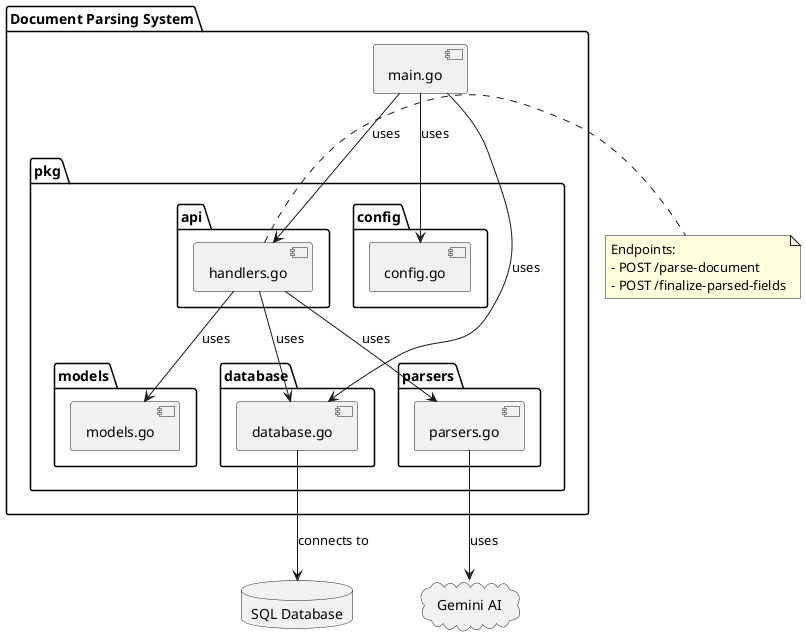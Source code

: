 @startuml Document Parsing System Architecture

' Style settings
skinparam componentStyle uml2
skinparam backgroundColor white
skinparam handwritten false

' Main components
package "Document Parsing System" {
    [main.go] as Main
    package "pkg" {
        package "api" {
            [handlers.go] as Handlers
        }
        package "config" {
            [config.go] as Config
        }
        package "database" {
            [database.go] as Database
        }
        package "models" {
            [models.go] as Models
        }
        package "parsers" {
            [parsers.go] as Parsers
        }
    }
}

' External dependencies
cloud "Gemini AI" as Gemini
database "SQL Database" as SQLDB

' Relationships
Main --> Handlers : uses
Main --> Config : uses
Main --> Database : uses
Handlers --> Models : uses
Handlers --> Parsers : uses
Handlers --> Database : uses
Parsers --> Gemini : uses
Database --> SQLDB : connects to

' API Endpoints
note right of Handlers
  Endpoints:
  - POST /parse-document
  - POST /finalize-parsed-fields
end note

@enduml 